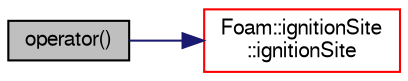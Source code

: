 digraph "operator()"
{
  bgcolor="transparent";
  edge [fontname="FreeSans",fontsize="10",labelfontname="FreeSans",labelfontsize="10"];
  node [fontname="FreeSans",fontsize="10",shape=record];
  rankdir="LR";
  Node2 [label="operator()",height=0.2,width=0.4,color="black", fillcolor="grey75", style="filled", fontcolor="black"];
  Node2 -> Node3 [color="midnightblue",fontsize="10",style="solid",fontname="FreeSans"];
  Node3 [label="Foam::ignitionSite\l::ignitionSite",height=0.2,width=0.4,color="red",URL="$a21838.html#afe0641515a690132844d4e1e54f77b40",tooltip="Construct from Istream and database. "];
}
